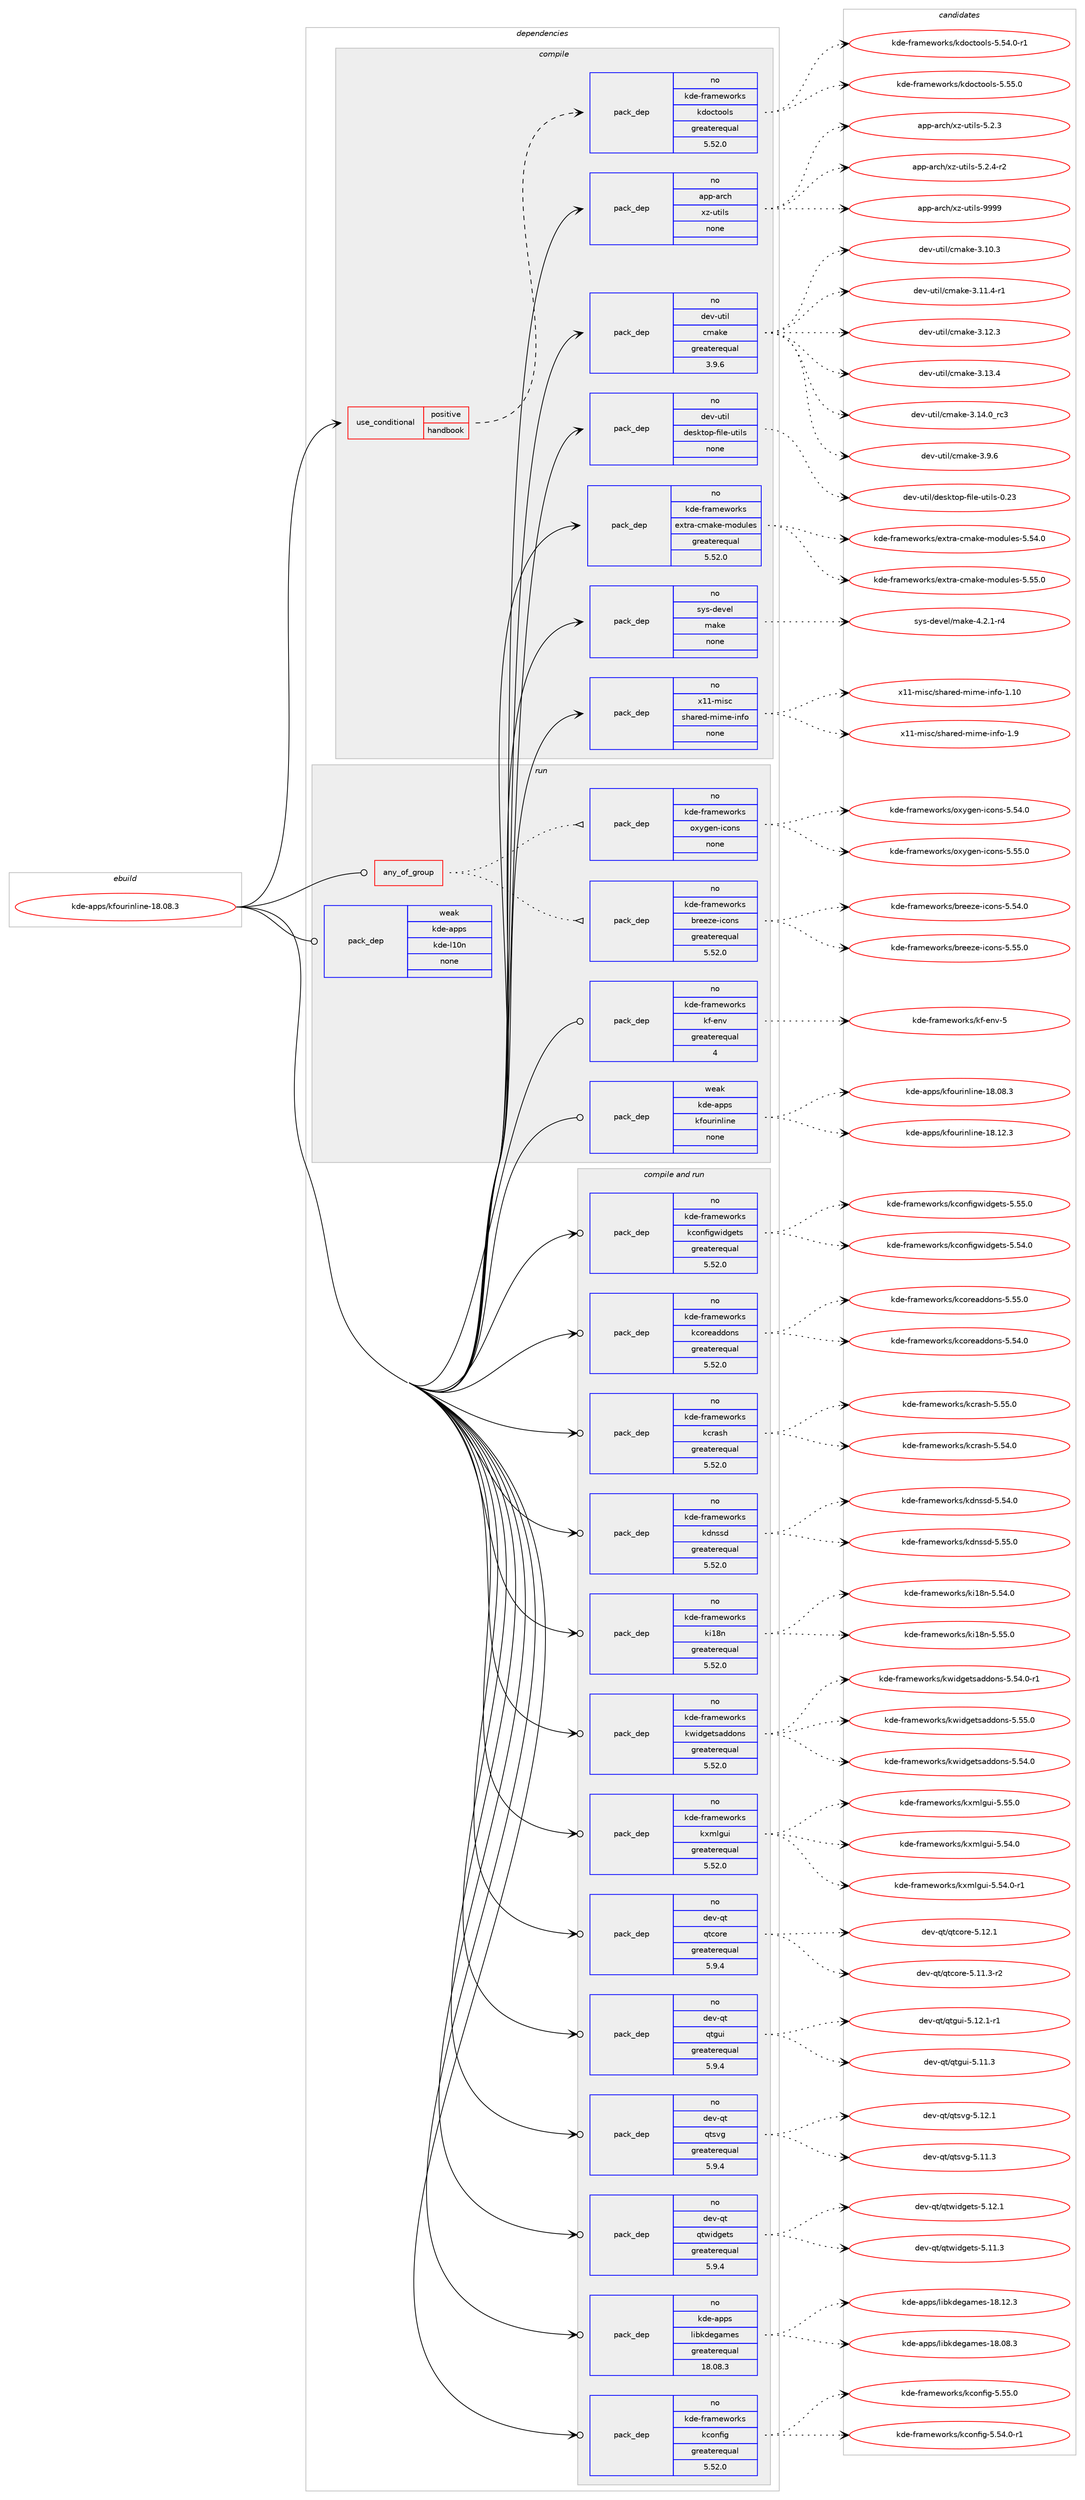 digraph prolog {

# *************
# Graph options
# *************

newrank=true;
concentrate=true;
compound=true;
graph [rankdir=LR,fontname=Helvetica,fontsize=10,ranksep=1.5];#, ranksep=2.5, nodesep=0.2];
edge  [arrowhead=vee];
node  [fontname=Helvetica,fontsize=10];

# **********
# The ebuild
# **********

subgraph cluster_leftcol {
color=gray;
rank=same;
label=<<i>ebuild</i>>;
id [label="kde-apps/kfourinline-18.08.3", color=red, width=4, href="../kde-apps/kfourinline-18.08.3.svg"];
}

# ****************
# The dependencies
# ****************

subgraph cluster_midcol {
color=gray;
label=<<i>dependencies</i>>;
subgraph cluster_compile {
fillcolor="#eeeeee";
style=filled;
label=<<i>compile</i>>;
subgraph cond428842 {
dependency1575966 [label=<<TABLE BORDER="0" CELLBORDER="1" CELLSPACING="0" CELLPADDING="4"><TR><TD ROWSPAN="3" CELLPADDING="10">use_conditional</TD></TR><TR><TD>positive</TD></TR><TR><TD>handbook</TD></TR></TABLE>>, shape=none, color=red];
subgraph pack1122658 {
dependency1575967 [label=<<TABLE BORDER="0" CELLBORDER="1" CELLSPACING="0" CELLPADDING="4" WIDTH="220"><TR><TD ROWSPAN="6" CELLPADDING="30">pack_dep</TD></TR><TR><TD WIDTH="110">no</TD></TR><TR><TD>kde-frameworks</TD></TR><TR><TD>kdoctools</TD></TR><TR><TD>greaterequal</TD></TR><TR><TD>5.52.0</TD></TR></TABLE>>, shape=none, color=blue];
}
dependency1575966:e -> dependency1575967:w [weight=20,style="dashed",arrowhead="vee"];
}
id:e -> dependency1575966:w [weight=20,style="solid",arrowhead="vee"];
subgraph pack1122659 {
dependency1575968 [label=<<TABLE BORDER="0" CELLBORDER="1" CELLSPACING="0" CELLPADDING="4" WIDTH="220"><TR><TD ROWSPAN="6" CELLPADDING="30">pack_dep</TD></TR><TR><TD WIDTH="110">no</TD></TR><TR><TD>app-arch</TD></TR><TR><TD>xz-utils</TD></TR><TR><TD>none</TD></TR><TR><TD></TD></TR></TABLE>>, shape=none, color=blue];
}
id:e -> dependency1575968:w [weight=20,style="solid",arrowhead="vee"];
subgraph pack1122660 {
dependency1575969 [label=<<TABLE BORDER="0" CELLBORDER="1" CELLSPACING="0" CELLPADDING="4" WIDTH="220"><TR><TD ROWSPAN="6" CELLPADDING="30">pack_dep</TD></TR><TR><TD WIDTH="110">no</TD></TR><TR><TD>dev-util</TD></TR><TR><TD>cmake</TD></TR><TR><TD>greaterequal</TD></TR><TR><TD>3.9.6</TD></TR></TABLE>>, shape=none, color=blue];
}
id:e -> dependency1575969:w [weight=20,style="solid",arrowhead="vee"];
subgraph pack1122661 {
dependency1575970 [label=<<TABLE BORDER="0" CELLBORDER="1" CELLSPACING="0" CELLPADDING="4" WIDTH="220"><TR><TD ROWSPAN="6" CELLPADDING="30">pack_dep</TD></TR><TR><TD WIDTH="110">no</TD></TR><TR><TD>dev-util</TD></TR><TR><TD>desktop-file-utils</TD></TR><TR><TD>none</TD></TR><TR><TD></TD></TR></TABLE>>, shape=none, color=blue];
}
id:e -> dependency1575970:w [weight=20,style="solid",arrowhead="vee"];
subgraph pack1122662 {
dependency1575971 [label=<<TABLE BORDER="0" CELLBORDER="1" CELLSPACING="0" CELLPADDING="4" WIDTH="220"><TR><TD ROWSPAN="6" CELLPADDING="30">pack_dep</TD></TR><TR><TD WIDTH="110">no</TD></TR><TR><TD>kde-frameworks</TD></TR><TR><TD>extra-cmake-modules</TD></TR><TR><TD>greaterequal</TD></TR><TR><TD>5.52.0</TD></TR></TABLE>>, shape=none, color=blue];
}
id:e -> dependency1575971:w [weight=20,style="solid",arrowhead="vee"];
subgraph pack1122663 {
dependency1575972 [label=<<TABLE BORDER="0" CELLBORDER="1" CELLSPACING="0" CELLPADDING="4" WIDTH="220"><TR><TD ROWSPAN="6" CELLPADDING="30">pack_dep</TD></TR><TR><TD WIDTH="110">no</TD></TR><TR><TD>sys-devel</TD></TR><TR><TD>make</TD></TR><TR><TD>none</TD></TR><TR><TD></TD></TR></TABLE>>, shape=none, color=blue];
}
id:e -> dependency1575972:w [weight=20,style="solid",arrowhead="vee"];
subgraph pack1122664 {
dependency1575973 [label=<<TABLE BORDER="0" CELLBORDER="1" CELLSPACING="0" CELLPADDING="4" WIDTH="220"><TR><TD ROWSPAN="6" CELLPADDING="30">pack_dep</TD></TR><TR><TD WIDTH="110">no</TD></TR><TR><TD>x11-misc</TD></TR><TR><TD>shared-mime-info</TD></TR><TR><TD>none</TD></TR><TR><TD></TD></TR></TABLE>>, shape=none, color=blue];
}
id:e -> dependency1575973:w [weight=20,style="solid",arrowhead="vee"];
}
subgraph cluster_compileandrun {
fillcolor="#eeeeee";
style=filled;
label=<<i>compile and run</i>>;
subgraph pack1122665 {
dependency1575974 [label=<<TABLE BORDER="0" CELLBORDER="1" CELLSPACING="0" CELLPADDING="4" WIDTH="220"><TR><TD ROWSPAN="6" CELLPADDING="30">pack_dep</TD></TR><TR><TD WIDTH="110">no</TD></TR><TR><TD>dev-qt</TD></TR><TR><TD>qtcore</TD></TR><TR><TD>greaterequal</TD></TR><TR><TD>5.9.4</TD></TR></TABLE>>, shape=none, color=blue];
}
id:e -> dependency1575974:w [weight=20,style="solid",arrowhead="odotvee"];
subgraph pack1122666 {
dependency1575975 [label=<<TABLE BORDER="0" CELLBORDER="1" CELLSPACING="0" CELLPADDING="4" WIDTH="220"><TR><TD ROWSPAN="6" CELLPADDING="30">pack_dep</TD></TR><TR><TD WIDTH="110">no</TD></TR><TR><TD>dev-qt</TD></TR><TR><TD>qtgui</TD></TR><TR><TD>greaterequal</TD></TR><TR><TD>5.9.4</TD></TR></TABLE>>, shape=none, color=blue];
}
id:e -> dependency1575975:w [weight=20,style="solid",arrowhead="odotvee"];
subgraph pack1122667 {
dependency1575976 [label=<<TABLE BORDER="0" CELLBORDER="1" CELLSPACING="0" CELLPADDING="4" WIDTH="220"><TR><TD ROWSPAN="6" CELLPADDING="30">pack_dep</TD></TR><TR><TD WIDTH="110">no</TD></TR><TR><TD>dev-qt</TD></TR><TR><TD>qtsvg</TD></TR><TR><TD>greaterequal</TD></TR><TR><TD>5.9.4</TD></TR></TABLE>>, shape=none, color=blue];
}
id:e -> dependency1575976:w [weight=20,style="solid",arrowhead="odotvee"];
subgraph pack1122668 {
dependency1575977 [label=<<TABLE BORDER="0" CELLBORDER="1" CELLSPACING="0" CELLPADDING="4" WIDTH="220"><TR><TD ROWSPAN="6" CELLPADDING="30">pack_dep</TD></TR><TR><TD WIDTH="110">no</TD></TR><TR><TD>dev-qt</TD></TR><TR><TD>qtwidgets</TD></TR><TR><TD>greaterequal</TD></TR><TR><TD>5.9.4</TD></TR></TABLE>>, shape=none, color=blue];
}
id:e -> dependency1575977:w [weight=20,style="solid",arrowhead="odotvee"];
subgraph pack1122669 {
dependency1575978 [label=<<TABLE BORDER="0" CELLBORDER="1" CELLSPACING="0" CELLPADDING="4" WIDTH="220"><TR><TD ROWSPAN="6" CELLPADDING="30">pack_dep</TD></TR><TR><TD WIDTH="110">no</TD></TR><TR><TD>kde-apps</TD></TR><TR><TD>libkdegames</TD></TR><TR><TD>greaterequal</TD></TR><TR><TD>18.08.3</TD></TR></TABLE>>, shape=none, color=blue];
}
id:e -> dependency1575978:w [weight=20,style="solid",arrowhead="odotvee"];
subgraph pack1122670 {
dependency1575979 [label=<<TABLE BORDER="0" CELLBORDER="1" CELLSPACING="0" CELLPADDING="4" WIDTH="220"><TR><TD ROWSPAN="6" CELLPADDING="30">pack_dep</TD></TR><TR><TD WIDTH="110">no</TD></TR><TR><TD>kde-frameworks</TD></TR><TR><TD>kconfig</TD></TR><TR><TD>greaterequal</TD></TR><TR><TD>5.52.0</TD></TR></TABLE>>, shape=none, color=blue];
}
id:e -> dependency1575979:w [weight=20,style="solid",arrowhead="odotvee"];
subgraph pack1122671 {
dependency1575980 [label=<<TABLE BORDER="0" CELLBORDER="1" CELLSPACING="0" CELLPADDING="4" WIDTH="220"><TR><TD ROWSPAN="6" CELLPADDING="30">pack_dep</TD></TR><TR><TD WIDTH="110">no</TD></TR><TR><TD>kde-frameworks</TD></TR><TR><TD>kconfigwidgets</TD></TR><TR><TD>greaterequal</TD></TR><TR><TD>5.52.0</TD></TR></TABLE>>, shape=none, color=blue];
}
id:e -> dependency1575980:w [weight=20,style="solid",arrowhead="odotvee"];
subgraph pack1122672 {
dependency1575981 [label=<<TABLE BORDER="0" CELLBORDER="1" CELLSPACING="0" CELLPADDING="4" WIDTH="220"><TR><TD ROWSPAN="6" CELLPADDING="30">pack_dep</TD></TR><TR><TD WIDTH="110">no</TD></TR><TR><TD>kde-frameworks</TD></TR><TR><TD>kcoreaddons</TD></TR><TR><TD>greaterequal</TD></TR><TR><TD>5.52.0</TD></TR></TABLE>>, shape=none, color=blue];
}
id:e -> dependency1575981:w [weight=20,style="solid",arrowhead="odotvee"];
subgraph pack1122673 {
dependency1575982 [label=<<TABLE BORDER="0" CELLBORDER="1" CELLSPACING="0" CELLPADDING="4" WIDTH="220"><TR><TD ROWSPAN="6" CELLPADDING="30">pack_dep</TD></TR><TR><TD WIDTH="110">no</TD></TR><TR><TD>kde-frameworks</TD></TR><TR><TD>kcrash</TD></TR><TR><TD>greaterequal</TD></TR><TR><TD>5.52.0</TD></TR></TABLE>>, shape=none, color=blue];
}
id:e -> dependency1575982:w [weight=20,style="solid",arrowhead="odotvee"];
subgraph pack1122674 {
dependency1575983 [label=<<TABLE BORDER="0" CELLBORDER="1" CELLSPACING="0" CELLPADDING="4" WIDTH="220"><TR><TD ROWSPAN="6" CELLPADDING="30">pack_dep</TD></TR><TR><TD WIDTH="110">no</TD></TR><TR><TD>kde-frameworks</TD></TR><TR><TD>kdnssd</TD></TR><TR><TD>greaterequal</TD></TR><TR><TD>5.52.0</TD></TR></TABLE>>, shape=none, color=blue];
}
id:e -> dependency1575983:w [weight=20,style="solid",arrowhead="odotvee"];
subgraph pack1122675 {
dependency1575984 [label=<<TABLE BORDER="0" CELLBORDER="1" CELLSPACING="0" CELLPADDING="4" WIDTH="220"><TR><TD ROWSPAN="6" CELLPADDING="30">pack_dep</TD></TR><TR><TD WIDTH="110">no</TD></TR><TR><TD>kde-frameworks</TD></TR><TR><TD>ki18n</TD></TR><TR><TD>greaterequal</TD></TR><TR><TD>5.52.0</TD></TR></TABLE>>, shape=none, color=blue];
}
id:e -> dependency1575984:w [weight=20,style="solid",arrowhead="odotvee"];
subgraph pack1122676 {
dependency1575985 [label=<<TABLE BORDER="0" CELLBORDER="1" CELLSPACING="0" CELLPADDING="4" WIDTH="220"><TR><TD ROWSPAN="6" CELLPADDING="30">pack_dep</TD></TR><TR><TD WIDTH="110">no</TD></TR><TR><TD>kde-frameworks</TD></TR><TR><TD>kwidgetsaddons</TD></TR><TR><TD>greaterequal</TD></TR><TR><TD>5.52.0</TD></TR></TABLE>>, shape=none, color=blue];
}
id:e -> dependency1575985:w [weight=20,style="solid",arrowhead="odotvee"];
subgraph pack1122677 {
dependency1575986 [label=<<TABLE BORDER="0" CELLBORDER="1" CELLSPACING="0" CELLPADDING="4" WIDTH="220"><TR><TD ROWSPAN="6" CELLPADDING="30">pack_dep</TD></TR><TR><TD WIDTH="110">no</TD></TR><TR><TD>kde-frameworks</TD></TR><TR><TD>kxmlgui</TD></TR><TR><TD>greaterequal</TD></TR><TR><TD>5.52.0</TD></TR></TABLE>>, shape=none, color=blue];
}
id:e -> dependency1575986:w [weight=20,style="solid",arrowhead="odotvee"];
}
subgraph cluster_run {
fillcolor="#eeeeee";
style=filled;
label=<<i>run</i>>;
subgraph any23827 {
dependency1575987 [label=<<TABLE BORDER="0" CELLBORDER="1" CELLSPACING="0" CELLPADDING="4"><TR><TD CELLPADDING="10">any_of_group</TD></TR></TABLE>>, shape=none, color=red];subgraph pack1122678 {
dependency1575988 [label=<<TABLE BORDER="0" CELLBORDER="1" CELLSPACING="0" CELLPADDING="4" WIDTH="220"><TR><TD ROWSPAN="6" CELLPADDING="30">pack_dep</TD></TR><TR><TD WIDTH="110">no</TD></TR><TR><TD>kde-frameworks</TD></TR><TR><TD>breeze-icons</TD></TR><TR><TD>greaterequal</TD></TR><TR><TD>5.52.0</TD></TR></TABLE>>, shape=none, color=blue];
}
dependency1575987:e -> dependency1575988:w [weight=20,style="dotted",arrowhead="oinv"];
subgraph pack1122679 {
dependency1575989 [label=<<TABLE BORDER="0" CELLBORDER="1" CELLSPACING="0" CELLPADDING="4" WIDTH="220"><TR><TD ROWSPAN="6" CELLPADDING="30">pack_dep</TD></TR><TR><TD WIDTH="110">no</TD></TR><TR><TD>kde-frameworks</TD></TR><TR><TD>oxygen-icons</TD></TR><TR><TD>none</TD></TR><TR><TD></TD></TR></TABLE>>, shape=none, color=blue];
}
dependency1575987:e -> dependency1575989:w [weight=20,style="dotted",arrowhead="oinv"];
}
id:e -> dependency1575987:w [weight=20,style="solid",arrowhead="odot"];
subgraph pack1122680 {
dependency1575990 [label=<<TABLE BORDER="0" CELLBORDER="1" CELLSPACING="0" CELLPADDING="4" WIDTH="220"><TR><TD ROWSPAN="6" CELLPADDING="30">pack_dep</TD></TR><TR><TD WIDTH="110">no</TD></TR><TR><TD>kde-frameworks</TD></TR><TR><TD>kf-env</TD></TR><TR><TD>greaterequal</TD></TR><TR><TD>4</TD></TR></TABLE>>, shape=none, color=blue];
}
id:e -> dependency1575990:w [weight=20,style="solid",arrowhead="odot"];
subgraph pack1122681 {
dependency1575991 [label=<<TABLE BORDER="0" CELLBORDER="1" CELLSPACING="0" CELLPADDING="4" WIDTH="220"><TR><TD ROWSPAN="6" CELLPADDING="30">pack_dep</TD></TR><TR><TD WIDTH="110">weak</TD></TR><TR><TD>kde-apps</TD></TR><TR><TD>kde-l10n</TD></TR><TR><TD>none</TD></TR><TR><TD></TD></TR></TABLE>>, shape=none, color=blue];
}
id:e -> dependency1575991:w [weight=20,style="solid",arrowhead="odot"];
subgraph pack1122682 {
dependency1575992 [label=<<TABLE BORDER="0" CELLBORDER="1" CELLSPACING="0" CELLPADDING="4" WIDTH="220"><TR><TD ROWSPAN="6" CELLPADDING="30">pack_dep</TD></TR><TR><TD WIDTH="110">weak</TD></TR><TR><TD>kde-apps</TD></TR><TR><TD>kfourinline</TD></TR><TR><TD>none</TD></TR><TR><TD></TD></TR></TABLE>>, shape=none, color=blue];
}
id:e -> dependency1575992:w [weight=20,style="solid",arrowhead="odot"];
}
}

# **************
# The candidates
# **************

subgraph cluster_choices {
rank=same;
color=gray;
label=<<i>candidates</i>>;

subgraph choice1122658 {
color=black;
nodesep=1;
choice10710010145102114971091011191111141071154710710011199116111111108115455346535246484511449 [label="kde-frameworks/kdoctools-5.54.0-r1", color=red, width=4,href="../kde-frameworks/kdoctools-5.54.0-r1.svg"];
choice1071001014510211497109101119111114107115471071001119911611111110811545534653534648 [label="kde-frameworks/kdoctools-5.55.0", color=red, width=4,href="../kde-frameworks/kdoctools-5.55.0.svg"];
dependency1575967:e -> choice10710010145102114971091011191111141071154710710011199116111111108115455346535246484511449:w [style=dotted,weight="100"];
dependency1575967:e -> choice1071001014510211497109101119111114107115471071001119911611111110811545534653534648:w [style=dotted,weight="100"];
}
subgraph choice1122659 {
color=black;
nodesep=1;
choice971121124597114991044712012245117116105108115455346504651 [label="app-arch/xz-utils-5.2.3", color=red, width=4,href="../app-arch/xz-utils-5.2.3.svg"];
choice9711211245971149910447120122451171161051081154553465046524511450 [label="app-arch/xz-utils-5.2.4-r2", color=red, width=4,href="../app-arch/xz-utils-5.2.4-r2.svg"];
choice9711211245971149910447120122451171161051081154557575757 [label="app-arch/xz-utils-9999", color=red, width=4,href="../app-arch/xz-utils-9999.svg"];
dependency1575968:e -> choice971121124597114991044712012245117116105108115455346504651:w [style=dotted,weight="100"];
dependency1575968:e -> choice9711211245971149910447120122451171161051081154553465046524511450:w [style=dotted,weight="100"];
dependency1575968:e -> choice9711211245971149910447120122451171161051081154557575757:w [style=dotted,weight="100"];
}
subgraph choice1122660 {
color=black;
nodesep=1;
choice1001011184511711610510847991099710710145514649484651 [label="dev-util/cmake-3.10.3", color=red, width=4,href="../dev-util/cmake-3.10.3.svg"];
choice10010111845117116105108479910997107101455146494946524511449 [label="dev-util/cmake-3.11.4-r1", color=red, width=4,href="../dev-util/cmake-3.11.4-r1.svg"];
choice1001011184511711610510847991099710710145514649504651 [label="dev-util/cmake-3.12.3", color=red, width=4,href="../dev-util/cmake-3.12.3.svg"];
choice1001011184511711610510847991099710710145514649514652 [label="dev-util/cmake-3.13.4", color=red, width=4,href="../dev-util/cmake-3.13.4.svg"];
choice1001011184511711610510847991099710710145514649524648951149951 [label="dev-util/cmake-3.14.0_rc3", color=red, width=4,href="../dev-util/cmake-3.14.0_rc3.svg"];
choice10010111845117116105108479910997107101455146574654 [label="dev-util/cmake-3.9.6", color=red, width=4,href="../dev-util/cmake-3.9.6.svg"];
dependency1575969:e -> choice1001011184511711610510847991099710710145514649484651:w [style=dotted,weight="100"];
dependency1575969:e -> choice10010111845117116105108479910997107101455146494946524511449:w [style=dotted,weight="100"];
dependency1575969:e -> choice1001011184511711610510847991099710710145514649504651:w [style=dotted,weight="100"];
dependency1575969:e -> choice1001011184511711610510847991099710710145514649514652:w [style=dotted,weight="100"];
dependency1575969:e -> choice1001011184511711610510847991099710710145514649524648951149951:w [style=dotted,weight="100"];
dependency1575969:e -> choice10010111845117116105108479910997107101455146574654:w [style=dotted,weight="100"];
}
subgraph choice1122661 {
color=black;
nodesep=1;
choice100101118451171161051084710010111510711611111245102105108101451171161051081154548465051 [label="dev-util/desktop-file-utils-0.23", color=red, width=4,href="../dev-util/desktop-file-utils-0.23.svg"];
dependency1575970:e -> choice100101118451171161051084710010111510711611111245102105108101451171161051081154548465051:w [style=dotted,weight="100"];
}
subgraph choice1122662 {
color=black;
nodesep=1;
choice107100101451021149710910111911111410711547101120116114974599109971071014510911110011710810111545534653524648 [label="kde-frameworks/extra-cmake-modules-5.54.0", color=red, width=4,href="../kde-frameworks/extra-cmake-modules-5.54.0.svg"];
choice107100101451021149710910111911111410711547101120116114974599109971071014510911110011710810111545534653534648 [label="kde-frameworks/extra-cmake-modules-5.55.0", color=red, width=4,href="../kde-frameworks/extra-cmake-modules-5.55.0.svg"];
dependency1575971:e -> choice107100101451021149710910111911111410711547101120116114974599109971071014510911110011710810111545534653524648:w [style=dotted,weight="100"];
dependency1575971:e -> choice107100101451021149710910111911111410711547101120116114974599109971071014510911110011710810111545534653534648:w [style=dotted,weight="100"];
}
subgraph choice1122663 {
color=black;
nodesep=1;
choice1151211154510010111810110847109971071014552465046494511452 [label="sys-devel/make-4.2.1-r4", color=red, width=4,href="../sys-devel/make-4.2.1-r4.svg"];
dependency1575972:e -> choice1151211154510010111810110847109971071014552465046494511452:w [style=dotted,weight="100"];
}
subgraph choice1122664 {
color=black;
nodesep=1;
choice12049494510910511599471151049711410110045109105109101451051101021114549464948 [label="x11-misc/shared-mime-info-1.10", color=red, width=4,href="../x11-misc/shared-mime-info-1.10.svg"];
choice120494945109105115994711510497114101100451091051091014510511010211145494657 [label="x11-misc/shared-mime-info-1.9", color=red, width=4,href="../x11-misc/shared-mime-info-1.9.svg"];
dependency1575973:e -> choice12049494510910511599471151049711410110045109105109101451051101021114549464948:w [style=dotted,weight="100"];
dependency1575973:e -> choice120494945109105115994711510497114101100451091051091014510511010211145494657:w [style=dotted,weight="100"];
}
subgraph choice1122665 {
color=black;
nodesep=1;
choice100101118451131164711311699111114101455346494946514511450 [label="dev-qt/qtcore-5.11.3-r2", color=red, width=4,href="../dev-qt/qtcore-5.11.3-r2.svg"];
choice10010111845113116471131169911111410145534649504649 [label="dev-qt/qtcore-5.12.1", color=red, width=4,href="../dev-qt/qtcore-5.12.1.svg"];
dependency1575974:e -> choice100101118451131164711311699111114101455346494946514511450:w [style=dotted,weight="100"];
dependency1575974:e -> choice10010111845113116471131169911111410145534649504649:w [style=dotted,weight="100"];
}
subgraph choice1122666 {
color=black;
nodesep=1;
choice100101118451131164711311610311710545534649494651 [label="dev-qt/qtgui-5.11.3", color=red, width=4,href="../dev-qt/qtgui-5.11.3.svg"];
choice1001011184511311647113116103117105455346495046494511449 [label="dev-qt/qtgui-5.12.1-r1", color=red, width=4,href="../dev-qt/qtgui-5.12.1-r1.svg"];
dependency1575975:e -> choice100101118451131164711311610311710545534649494651:w [style=dotted,weight="100"];
dependency1575975:e -> choice1001011184511311647113116103117105455346495046494511449:w [style=dotted,weight="100"];
}
subgraph choice1122667 {
color=black;
nodesep=1;
choice100101118451131164711311611511810345534649494651 [label="dev-qt/qtsvg-5.11.3", color=red, width=4,href="../dev-qt/qtsvg-5.11.3.svg"];
choice100101118451131164711311611511810345534649504649 [label="dev-qt/qtsvg-5.12.1", color=red, width=4,href="../dev-qt/qtsvg-5.12.1.svg"];
dependency1575976:e -> choice100101118451131164711311611511810345534649494651:w [style=dotted,weight="100"];
dependency1575976:e -> choice100101118451131164711311611511810345534649504649:w [style=dotted,weight="100"];
}
subgraph choice1122668 {
color=black;
nodesep=1;
choice100101118451131164711311611910510010310111611545534649494651 [label="dev-qt/qtwidgets-5.11.3", color=red, width=4,href="../dev-qt/qtwidgets-5.11.3.svg"];
choice100101118451131164711311611910510010310111611545534649504649 [label="dev-qt/qtwidgets-5.12.1", color=red, width=4,href="../dev-qt/qtwidgets-5.12.1.svg"];
dependency1575977:e -> choice100101118451131164711311611910510010310111611545534649494651:w [style=dotted,weight="100"];
dependency1575977:e -> choice100101118451131164711311611910510010310111611545534649504649:w [style=dotted,weight="100"];
}
subgraph choice1122669 {
color=black;
nodesep=1;
choice10710010145971121121154710810598107100101103971091011154549564648564651 [label="kde-apps/libkdegames-18.08.3", color=red, width=4,href="../kde-apps/libkdegames-18.08.3.svg"];
choice10710010145971121121154710810598107100101103971091011154549564649504651 [label="kde-apps/libkdegames-18.12.3", color=red, width=4,href="../kde-apps/libkdegames-18.12.3.svg"];
dependency1575978:e -> choice10710010145971121121154710810598107100101103971091011154549564648564651:w [style=dotted,weight="100"];
dependency1575978:e -> choice10710010145971121121154710810598107100101103971091011154549564649504651:w [style=dotted,weight="100"];
}
subgraph choice1122670 {
color=black;
nodesep=1;
choice10710010145102114971091011191111141071154710799111110102105103455346535246484511449 [label="kde-frameworks/kconfig-5.54.0-r1", color=red, width=4,href="../kde-frameworks/kconfig-5.54.0-r1.svg"];
choice1071001014510211497109101119111114107115471079911111010210510345534653534648 [label="kde-frameworks/kconfig-5.55.0", color=red, width=4,href="../kde-frameworks/kconfig-5.55.0.svg"];
dependency1575979:e -> choice10710010145102114971091011191111141071154710799111110102105103455346535246484511449:w [style=dotted,weight="100"];
dependency1575979:e -> choice1071001014510211497109101119111114107115471079911111010210510345534653534648:w [style=dotted,weight="100"];
}
subgraph choice1122671 {
color=black;
nodesep=1;
choice1071001014510211497109101119111114107115471079911111010210510311910510010310111611545534653524648 [label="kde-frameworks/kconfigwidgets-5.54.0", color=red, width=4,href="../kde-frameworks/kconfigwidgets-5.54.0.svg"];
choice1071001014510211497109101119111114107115471079911111010210510311910510010310111611545534653534648 [label="kde-frameworks/kconfigwidgets-5.55.0", color=red, width=4,href="../kde-frameworks/kconfigwidgets-5.55.0.svg"];
dependency1575980:e -> choice1071001014510211497109101119111114107115471079911111010210510311910510010310111611545534653524648:w [style=dotted,weight="100"];
dependency1575980:e -> choice1071001014510211497109101119111114107115471079911111010210510311910510010310111611545534653534648:w [style=dotted,weight="100"];
}
subgraph choice1122672 {
color=black;
nodesep=1;
choice107100101451021149710910111911111410711547107991111141019710010011111011545534653524648 [label="kde-frameworks/kcoreaddons-5.54.0", color=red, width=4,href="../kde-frameworks/kcoreaddons-5.54.0.svg"];
choice107100101451021149710910111911111410711547107991111141019710010011111011545534653534648 [label="kde-frameworks/kcoreaddons-5.55.0", color=red, width=4,href="../kde-frameworks/kcoreaddons-5.55.0.svg"];
dependency1575981:e -> choice107100101451021149710910111911111410711547107991111141019710010011111011545534653524648:w [style=dotted,weight="100"];
dependency1575981:e -> choice107100101451021149710910111911111410711547107991111141019710010011111011545534653534648:w [style=dotted,weight="100"];
}
subgraph choice1122673 {
color=black;
nodesep=1;
choice107100101451021149710910111911111410711547107991149711510445534653524648 [label="kde-frameworks/kcrash-5.54.0", color=red, width=4,href="../kde-frameworks/kcrash-5.54.0.svg"];
choice107100101451021149710910111911111410711547107991149711510445534653534648 [label="kde-frameworks/kcrash-5.55.0", color=red, width=4,href="../kde-frameworks/kcrash-5.55.0.svg"];
dependency1575982:e -> choice107100101451021149710910111911111410711547107991149711510445534653524648:w [style=dotted,weight="100"];
dependency1575982:e -> choice107100101451021149710910111911111410711547107991149711510445534653534648:w [style=dotted,weight="100"];
}
subgraph choice1122674 {
color=black;
nodesep=1;
choice10710010145102114971091011191111141071154710710011011511510045534653524648 [label="kde-frameworks/kdnssd-5.54.0", color=red, width=4,href="../kde-frameworks/kdnssd-5.54.0.svg"];
choice10710010145102114971091011191111141071154710710011011511510045534653534648 [label="kde-frameworks/kdnssd-5.55.0", color=red, width=4,href="../kde-frameworks/kdnssd-5.55.0.svg"];
dependency1575983:e -> choice10710010145102114971091011191111141071154710710011011511510045534653524648:w [style=dotted,weight="100"];
dependency1575983:e -> choice10710010145102114971091011191111141071154710710011011511510045534653534648:w [style=dotted,weight="100"];
}
subgraph choice1122675 {
color=black;
nodesep=1;
choice107100101451021149710910111911111410711547107105495611045534653524648 [label="kde-frameworks/ki18n-5.54.0", color=red, width=4,href="../kde-frameworks/ki18n-5.54.0.svg"];
choice107100101451021149710910111911111410711547107105495611045534653534648 [label="kde-frameworks/ki18n-5.55.0", color=red, width=4,href="../kde-frameworks/ki18n-5.55.0.svg"];
dependency1575984:e -> choice107100101451021149710910111911111410711547107105495611045534653524648:w [style=dotted,weight="100"];
dependency1575984:e -> choice107100101451021149710910111911111410711547107105495611045534653534648:w [style=dotted,weight="100"];
}
subgraph choice1122676 {
color=black;
nodesep=1;
choice1071001014510211497109101119111114107115471071191051001031011161159710010011111011545534653524648 [label="kde-frameworks/kwidgetsaddons-5.54.0", color=red, width=4,href="../kde-frameworks/kwidgetsaddons-5.54.0.svg"];
choice10710010145102114971091011191111141071154710711910510010310111611597100100111110115455346535246484511449 [label="kde-frameworks/kwidgetsaddons-5.54.0-r1", color=red, width=4,href="../kde-frameworks/kwidgetsaddons-5.54.0-r1.svg"];
choice1071001014510211497109101119111114107115471071191051001031011161159710010011111011545534653534648 [label="kde-frameworks/kwidgetsaddons-5.55.0", color=red, width=4,href="../kde-frameworks/kwidgetsaddons-5.55.0.svg"];
dependency1575985:e -> choice1071001014510211497109101119111114107115471071191051001031011161159710010011111011545534653524648:w [style=dotted,weight="100"];
dependency1575985:e -> choice10710010145102114971091011191111141071154710711910510010310111611597100100111110115455346535246484511449:w [style=dotted,weight="100"];
dependency1575985:e -> choice1071001014510211497109101119111114107115471071191051001031011161159710010011111011545534653534648:w [style=dotted,weight="100"];
}
subgraph choice1122677 {
color=black;
nodesep=1;
choice10710010145102114971091011191111141071154710712010910810311710545534653524648 [label="kde-frameworks/kxmlgui-5.54.0", color=red, width=4,href="../kde-frameworks/kxmlgui-5.54.0.svg"];
choice107100101451021149710910111911111410711547107120109108103117105455346535246484511449 [label="kde-frameworks/kxmlgui-5.54.0-r1", color=red, width=4,href="../kde-frameworks/kxmlgui-5.54.0-r1.svg"];
choice10710010145102114971091011191111141071154710712010910810311710545534653534648 [label="kde-frameworks/kxmlgui-5.55.0", color=red, width=4,href="../kde-frameworks/kxmlgui-5.55.0.svg"];
dependency1575986:e -> choice10710010145102114971091011191111141071154710712010910810311710545534653524648:w [style=dotted,weight="100"];
dependency1575986:e -> choice107100101451021149710910111911111410711547107120109108103117105455346535246484511449:w [style=dotted,weight="100"];
dependency1575986:e -> choice10710010145102114971091011191111141071154710712010910810311710545534653534648:w [style=dotted,weight="100"];
}
subgraph choice1122678 {
color=black;
nodesep=1;
choice10710010145102114971091011191111141071154798114101101122101451059911111011545534653524648 [label="kde-frameworks/breeze-icons-5.54.0", color=red, width=4,href="../kde-frameworks/breeze-icons-5.54.0.svg"];
choice10710010145102114971091011191111141071154798114101101122101451059911111011545534653534648 [label="kde-frameworks/breeze-icons-5.55.0", color=red, width=4,href="../kde-frameworks/breeze-icons-5.55.0.svg"];
dependency1575988:e -> choice10710010145102114971091011191111141071154798114101101122101451059911111011545534653524648:w [style=dotted,weight="100"];
dependency1575988:e -> choice10710010145102114971091011191111141071154798114101101122101451059911111011545534653534648:w [style=dotted,weight="100"];
}
subgraph choice1122679 {
color=black;
nodesep=1;
choice107100101451021149710910111911111410711547111120121103101110451059911111011545534653524648 [label="kde-frameworks/oxygen-icons-5.54.0", color=red, width=4,href="../kde-frameworks/oxygen-icons-5.54.0.svg"];
choice107100101451021149710910111911111410711547111120121103101110451059911111011545534653534648 [label="kde-frameworks/oxygen-icons-5.55.0", color=red, width=4,href="../kde-frameworks/oxygen-icons-5.55.0.svg"];
dependency1575989:e -> choice107100101451021149710910111911111410711547111120121103101110451059911111011545534653524648:w [style=dotted,weight="100"];
dependency1575989:e -> choice107100101451021149710910111911111410711547111120121103101110451059911111011545534653534648:w [style=dotted,weight="100"];
}
subgraph choice1122680 {
color=black;
nodesep=1;
choice107100101451021149710910111911111410711547107102451011101184553 [label="kde-frameworks/kf-env-5", color=red, width=4,href="../kde-frameworks/kf-env-5.svg"];
dependency1575990:e -> choice107100101451021149710910111911111410711547107102451011101184553:w [style=dotted,weight="100"];
}
subgraph choice1122681 {
color=black;
nodesep=1;
}
subgraph choice1122682 {
color=black;
nodesep=1;
choice1071001014597112112115471071021111171141051101081051101014549564648564651 [label="kde-apps/kfourinline-18.08.3", color=red, width=4,href="../kde-apps/kfourinline-18.08.3.svg"];
choice1071001014597112112115471071021111171141051101081051101014549564649504651 [label="kde-apps/kfourinline-18.12.3", color=red, width=4,href="../kde-apps/kfourinline-18.12.3.svg"];
dependency1575992:e -> choice1071001014597112112115471071021111171141051101081051101014549564648564651:w [style=dotted,weight="100"];
dependency1575992:e -> choice1071001014597112112115471071021111171141051101081051101014549564649504651:w [style=dotted,weight="100"];
}
}

}
